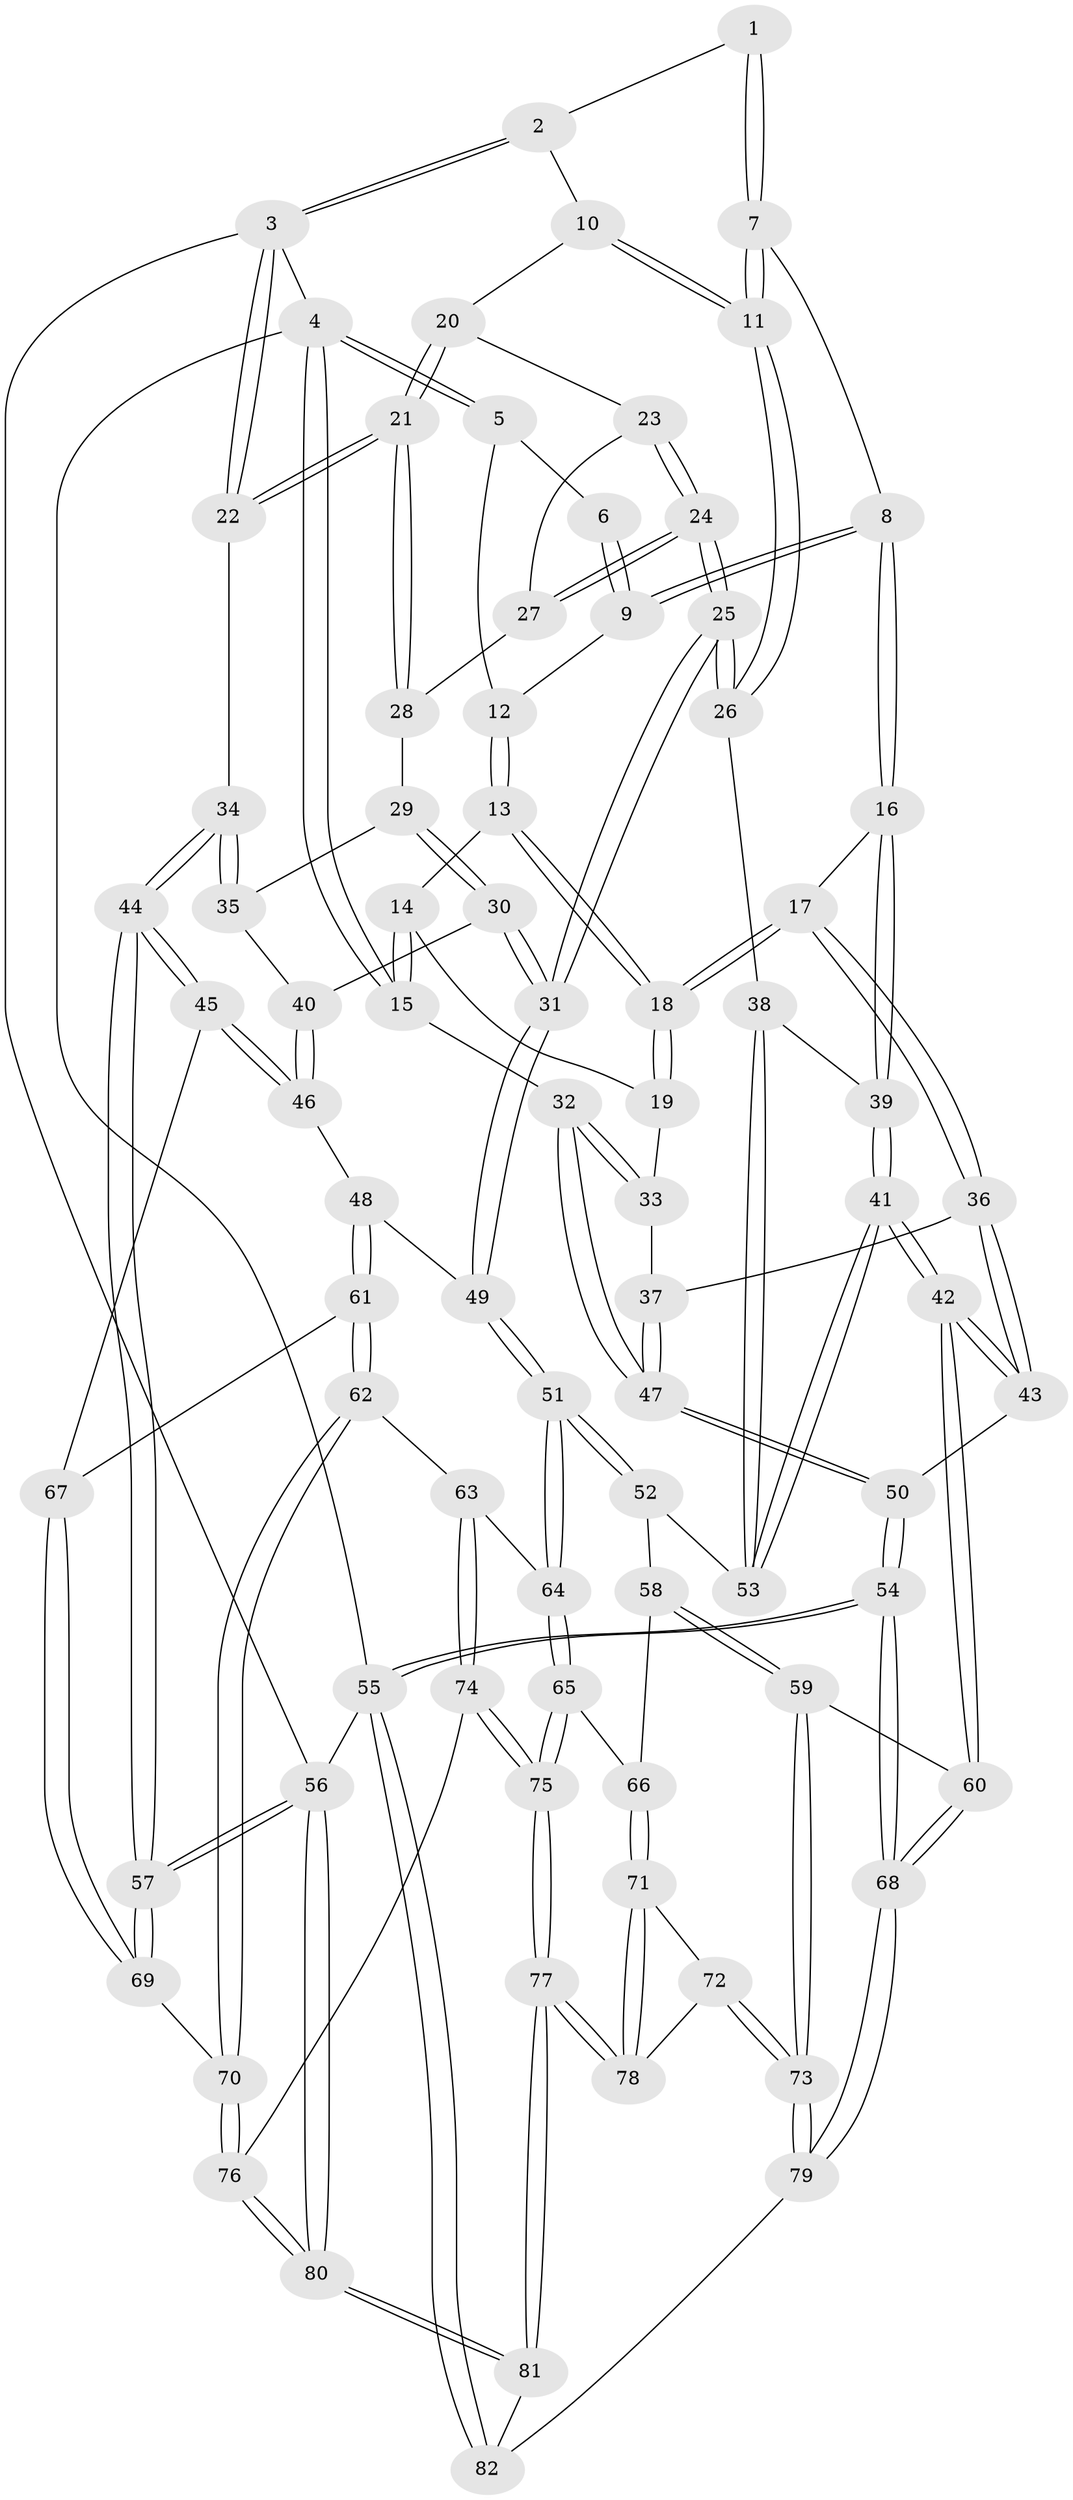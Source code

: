 // coarse degree distribution, {4: 0.25, 10: 0.03125, 3: 0.28125, 6: 0.0625, 5: 0.34375, 2: 0.03125}
// Generated by graph-tools (version 1.1) at 2025/21/03/04/25 18:21:34]
// undirected, 82 vertices, 202 edges
graph export_dot {
graph [start="1"]
  node [color=gray90,style=filled];
  1 [pos="+0.5637666499956673+0"];
  2 [pos="+0.7562649872878736+0"];
  3 [pos="+1+0"];
  4 [pos="+0+0"];
  5 [pos="+0+0"];
  6 [pos="+0.4898796554765359+0"];
  7 [pos="+0.543883003928047+0.2305761318854219"];
  8 [pos="+0.3663776224751472+0.18591880229403712"];
  9 [pos="+0.32905584834425383+0.10596472682701483"];
  10 [pos="+0.8123057992561951+0.07734880588384287"];
  11 [pos="+0.5674212973069667+0.2662875170571778"];
  12 [pos="+0.1853409661944919+0.09030460434009463"];
  13 [pos="+0.1773502333644058+0.11105222134158642"];
  14 [pos="+0.10537760695211736+0.16529252455893928"];
  15 [pos="+0+0.11120032705446804"];
  16 [pos="+0.27232381715082155+0.3033593120364402"];
  17 [pos="+0.2345167490056607+0.3019312248929306"];
  18 [pos="+0.22385304035633397+0.29356223158002065"];
  19 [pos="+0.09251534562436736+0.27772901247307136"];
  20 [pos="+0.8246676833140247+0.09451889812858591"];
  21 [pos="+1+0.19147091048094905"];
  22 [pos="+1+0.19205605466004536"];
  23 [pos="+0.826426285392411+0.18479358616881783"];
  24 [pos="+0.7258341019406546+0.3214873951882753"];
  25 [pos="+0.6773254832657406+0.37164720405973745"];
  26 [pos="+0.580586587421542+0.3236061121956793"];
  27 [pos="+0.8914680301939455+0.27181867408507593"];
  28 [pos="+0.9052950265060694+0.28362264273539745"];
  29 [pos="+0.9000156257324339+0.30976417250705246"];
  30 [pos="+0.8380914305411984+0.3922092582282215"];
  31 [pos="+0.7434019345217808+0.44793034624291217"];
  32 [pos="+0+0.3191494796970943"];
  33 [pos="+0.06098650202406806+0.29327507186788443"];
  34 [pos="+1+0.30615557672302"];
  35 [pos="+0.9591377194454079+0.3662646099342186"];
  36 [pos="+0.17036962515493603+0.4152025319835826"];
  37 [pos="+0.12831322418253024+0.41196593484420935"];
  38 [pos="+0.55456455135973+0.3467716321582944"];
  39 [pos="+0.3783304140430067+0.42371903211524925"];
  40 [pos="+0.9384527454006688+0.4086162767966731"];
  41 [pos="+0.3408505154806152+0.5260378679687077"];
  42 [pos="+0.29290924035422405+0.6113703676224717"];
  43 [pos="+0.23761001884547336+0.5754937505993256"];
  44 [pos="+1+0.5768170026483834"];
  45 [pos="+1+0.5785469692120815"];
  46 [pos="+1+0.5715264730215815"];
  47 [pos="+0+0.5240784263108673"];
  48 [pos="+0.7842586113320477+0.5320525865686314"];
  49 [pos="+0.7616940945204494+0.5238023378854778"];
  50 [pos="+0+0.5350514158410249"];
  51 [pos="+0.7072813933784541+0.5988678132108403"];
  52 [pos="+0.54679977705219+0.5722894607743394"];
  53 [pos="+0.5329919572179531+0.5271451551184511"];
  54 [pos="+0+1"];
  55 [pos="+0+1"];
  56 [pos="+1+1"];
  57 [pos="+1+0.9606049857656235"];
  58 [pos="+0.47430620197581186+0.6435829742575848"];
  59 [pos="+0.3392421841347528+0.6735457987602295"];
  60 [pos="+0.3028710586871506+0.6498870364603316"];
  61 [pos="+0.877709561918708+0.7303774009714271"];
  62 [pos="+0.8652160933120693+0.7413586375706117"];
  63 [pos="+0.7726084109131434+0.7513909007535452"];
  64 [pos="+0.6911344267383973+0.6841097034130964"];
  65 [pos="+0.6479511336332539+0.7212187397896523"];
  66 [pos="+0.6264965508331058+0.7270333197986346"];
  67 [pos="+0.9216175661883446+0.7186080970466016"];
  68 [pos="+0+1"];
  69 [pos="+0.9765844557954693+0.840894579008375"];
  70 [pos="+0.8850508158487137+0.8598315795839782"];
  71 [pos="+0.5799836157607968+0.7707470559742917"];
  72 [pos="+0.48431852724132773+0.8305997788673519"];
  73 [pos="+0.43047259117643616+0.8425546290840906"];
  74 [pos="+0.7811437860946171+0.8757246517820532"];
  75 [pos="+0.6877454645633315+0.9077250223821743"];
  76 [pos="+0.8430135090744332+0.9007887851597065"];
  77 [pos="+0.6674482420768109+0.9307424027812822"];
  78 [pos="+0.6353012059667404+0.9058367513904719"];
  79 [pos="+0.4286576282623399+0.8514410186826328"];
  80 [pos="+0.9785180198471611+1"];
  81 [pos="+0.6031879040160223+1"];
  82 [pos="+0.4903391318314152+1"];
  1 -- 2;
  1 -- 7;
  1 -- 7;
  2 -- 3;
  2 -- 3;
  2 -- 10;
  3 -- 4;
  3 -- 22;
  3 -- 22;
  3 -- 56;
  4 -- 5;
  4 -- 5;
  4 -- 15;
  4 -- 15;
  4 -- 55;
  5 -- 6;
  5 -- 12;
  6 -- 9;
  6 -- 9;
  7 -- 8;
  7 -- 11;
  7 -- 11;
  8 -- 9;
  8 -- 9;
  8 -- 16;
  8 -- 16;
  9 -- 12;
  10 -- 11;
  10 -- 11;
  10 -- 20;
  11 -- 26;
  11 -- 26;
  12 -- 13;
  12 -- 13;
  13 -- 14;
  13 -- 18;
  13 -- 18;
  14 -- 15;
  14 -- 15;
  14 -- 19;
  15 -- 32;
  16 -- 17;
  16 -- 39;
  16 -- 39;
  17 -- 18;
  17 -- 18;
  17 -- 36;
  17 -- 36;
  18 -- 19;
  18 -- 19;
  19 -- 33;
  20 -- 21;
  20 -- 21;
  20 -- 23;
  21 -- 22;
  21 -- 22;
  21 -- 28;
  21 -- 28;
  22 -- 34;
  23 -- 24;
  23 -- 24;
  23 -- 27;
  24 -- 25;
  24 -- 25;
  24 -- 27;
  24 -- 27;
  25 -- 26;
  25 -- 26;
  25 -- 31;
  25 -- 31;
  26 -- 38;
  27 -- 28;
  28 -- 29;
  29 -- 30;
  29 -- 30;
  29 -- 35;
  30 -- 31;
  30 -- 31;
  30 -- 40;
  31 -- 49;
  31 -- 49;
  32 -- 33;
  32 -- 33;
  32 -- 47;
  32 -- 47;
  33 -- 37;
  34 -- 35;
  34 -- 35;
  34 -- 44;
  34 -- 44;
  35 -- 40;
  36 -- 37;
  36 -- 43;
  36 -- 43;
  37 -- 47;
  37 -- 47;
  38 -- 39;
  38 -- 53;
  38 -- 53;
  39 -- 41;
  39 -- 41;
  40 -- 46;
  40 -- 46;
  41 -- 42;
  41 -- 42;
  41 -- 53;
  41 -- 53;
  42 -- 43;
  42 -- 43;
  42 -- 60;
  42 -- 60;
  43 -- 50;
  44 -- 45;
  44 -- 45;
  44 -- 57;
  44 -- 57;
  45 -- 46;
  45 -- 46;
  45 -- 67;
  46 -- 48;
  47 -- 50;
  47 -- 50;
  48 -- 49;
  48 -- 61;
  48 -- 61;
  49 -- 51;
  49 -- 51;
  50 -- 54;
  50 -- 54;
  51 -- 52;
  51 -- 52;
  51 -- 64;
  51 -- 64;
  52 -- 53;
  52 -- 58;
  54 -- 55;
  54 -- 55;
  54 -- 68;
  54 -- 68;
  55 -- 82;
  55 -- 82;
  55 -- 56;
  56 -- 57;
  56 -- 57;
  56 -- 80;
  56 -- 80;
  57 -- 69;
  57 -- 69;
  58 -- 59;
  58 -- 59;
  58 -- 66;
  59 -- 60;
  59 -- 73;
  59 -- 73;
  60 -- 68;
  60 -- 68;
  61 -- 62;
  61 -- 62;
  61 -- 67;
  62 -- 63;
  62 -- 70;
  62 -- 70;
  63 -- 64;
  63 -- 74;
  63 -- 74;
  64 -- 65;
  64 -- 65;
  65 -- 66;
  65 -- 75;
  65 -- 75;
  66 -- 71;
  66 -- 71;
  67 -- 69;
  67 -- 69;
  68 -- 79;
  68 -- 79;
  69 -- 70;
  70 -- 76;
  70 -- 76;
  71 -- 72;
  71 -- 78;
  71 -- 78;
  72 -- 73;
  72 -- 73;
  72 -- 78;
  73 -- 79;
  73 -- 79;
  74 -- 75;
  74 -- 75;
  74 -- 76;
  75 -- 77;
  75 -- 77;
  76 -- 80;
  76 -- 80;
  77 -- 78;
  77 -- 78;
  77 -- 81;
  77 -- 81;
  79 -- 82;
  80 -- 81;
  80 -- 81;
  81 -- 82;
}
